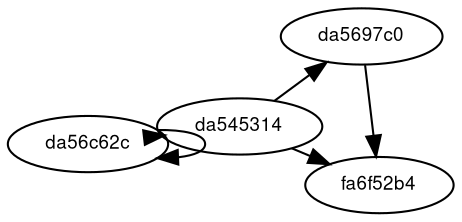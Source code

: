
digraph G  {
    fontname="Helvetica,Arial,sans-serif"
    node [fontname="Helvetica,Arial,sans-serif"]
    edge [fontname="Helvetica,Arial,sans-serif"]
    layout=neato
    center=""
    node[width=.25,height=.375,fontsize=9]
da56c62c -> da545314;da56c62c -> da56c62c;da545314 -> fa6f52b4;da545314 -> da5697c0;da5697c0 -> fa6f52b4;
}
